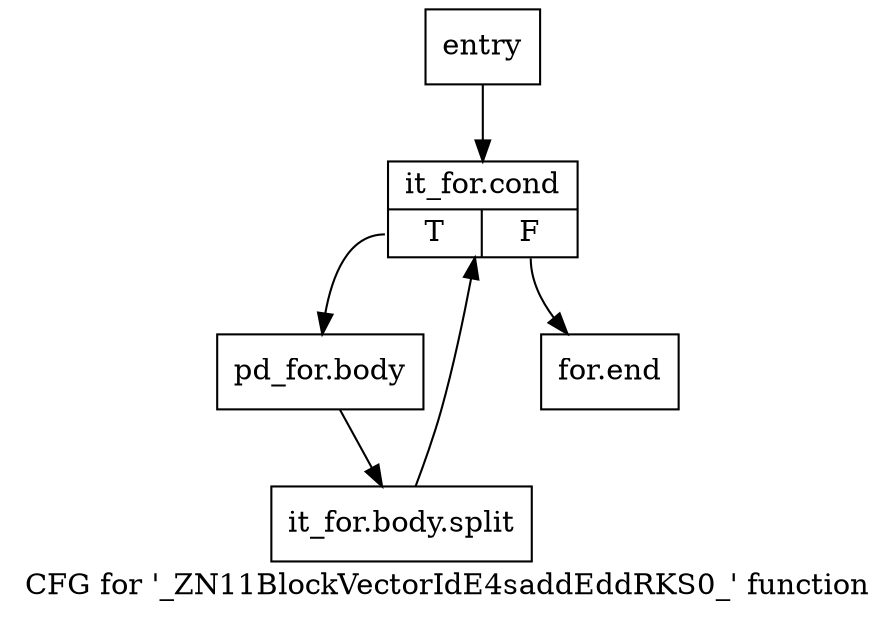 digraph "CFG for '_ZN11BlockVectorIdE4saddEddRKS0_' function" {
	label="CFG for '_ZN11BlockVectorIdE4saddEddRKS0_' function";

	Node0x2ec3470 [shape=record,label="{entry}"];
	Node0x2ec3470 -> Node0x2ec34c0;
	Node0x2ec34c0 [shape=record,label="{it_for.cond|{<s0>T|<s1>F}}"];
	Node0x2ec34c0:s0 -> Node0x2ec3510;
	Node0x2ec34c0:s1 -> Node0x2ec3560;
	Node0x2ec3510 [shape=record,label="{pd_for.body}"];
	Node0x2ec3510 -> Node0x7e978b0;
	Node0x7e978b0 [shape=record,label="{it_for.body.split}"];
	Node0x7e978b0 -> Node0x2ec34c0;
	Node0x2ec3560 [shape=record,label="{for.end}"];
}
